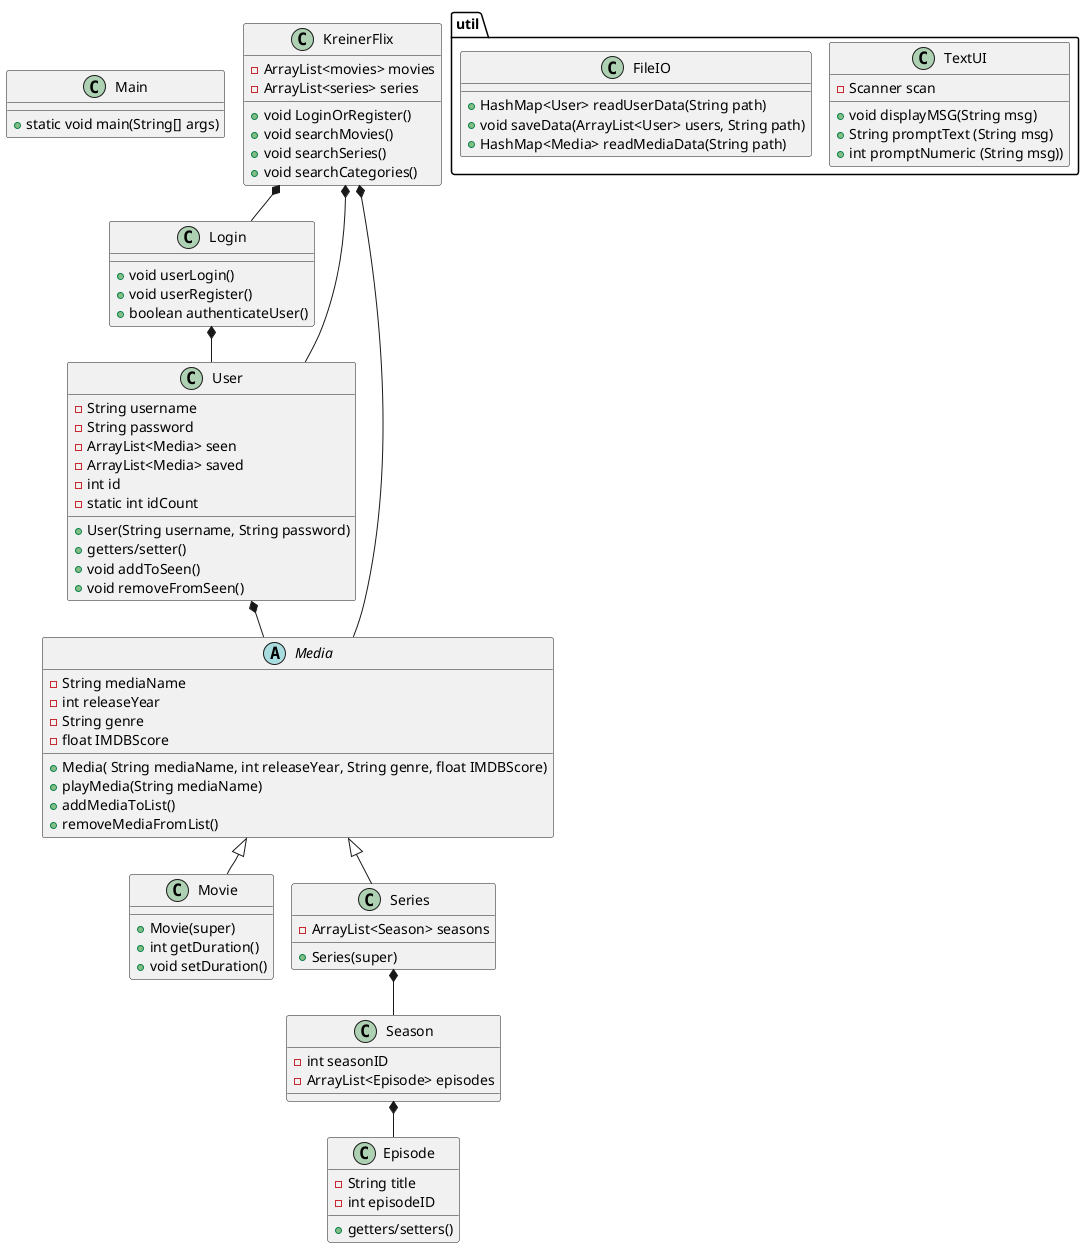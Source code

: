 @startuml
'https://plantuml.com/class-diagram
!pragma layout smetana
class Main{
+ static void main(String[] args)
}
class Login{
+ void userLogin()
+ void userRegister()
+ boolean authenticateUser()
}
abstract class Media{
- String mediaName
- int releaseYear
- String genre
- float IMDBScore

+ Media( String mediaName, int releaseYear, String genre, float IMDBScore)
+ playMedia(String mediaName)
+ addMediaToList()
+ removeMediaFromList()
}

class Movie extends Media{
+ Movie(super)
+ int getDuration()
+ void setDuration()
}

class Series extends Media{
- ArrayList<Season> seasons
+ Series(super)
}

class Season{
- int seasonID
- ArrayList<Episode> episodes
}

class Episode{
- String title
- int episodeID
+ getters/setters()
}

class KreinerFlix{
- ArrayList<movies> movies
- ArrayList<series> series
+ void LoginOrRegister()
+ void searchMovies()
+ void searchSeries()
+ void searchCategories()
}

class User{
- String username
- String password
- ArrayList<Media> seen
- ArrayList<Media> saved
- int id
- static int idCount
+ User(String username, String password)
+ getters/setter()
+ void addToSeen()
+ void removeFromSeen()
}
class Movie{

}
package "util"{

class TextUI{
- Scanner scan

+ void displayMSG(String msg)
+ String promptText (String msg)
+ int promptNumeric (String msg))
}

class FileIO{
+ HashMap<User> readUserData(String path)
+ void saveData(ArrayList<User> users, String path)
+ HashMap<Media> readMediaData(String path)
}

KreinerFlix *-- Media

User *-- Media

KreinerFlix *-- User

Series *-- Season

Season *-- Episode
Login *-- User
KreinerFlix *-- Login
@enduml